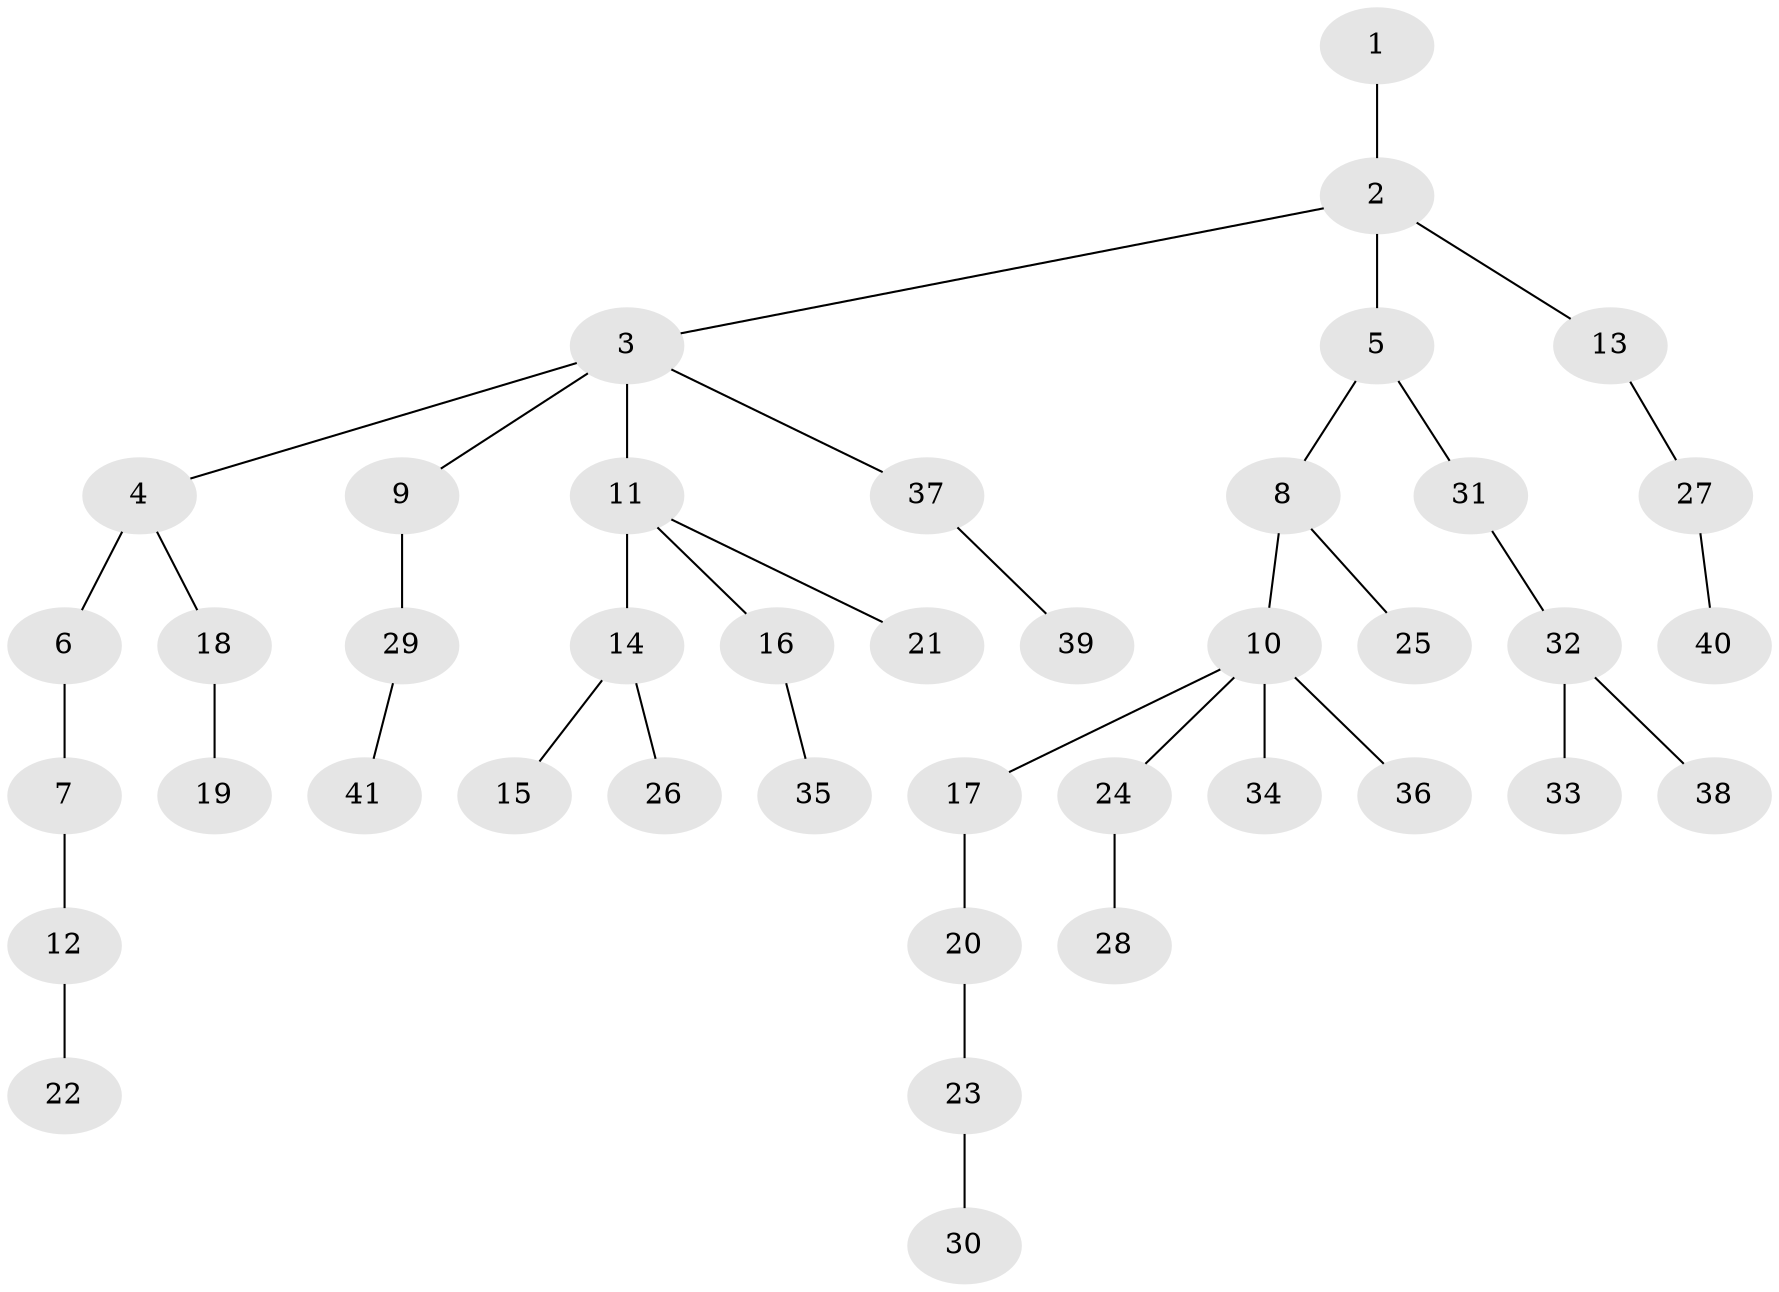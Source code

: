 // original degree distribution, {2: 0.17105263157894737, 6: 0.02631578947368421, 5: 0.039473684210526314, 1: 0.5394736842105263, 3: 0.19736842105263158, 7: 0.013157894736842105, 4: 0.013157894736842105}
// Generated by graph-tools (version 1.1) at 2025/36/03/09/25 02:36:32]
// undirected, 41 vertices, 40 edges
graph export_dot {
graph [start="1"]
  node [color=gray90,style=filled];
  1;
  2;
  3;
  4;
  5;
  6;
  7;
  8;
  9;
  10;
  11;
  12;
  13;
  14;
  15;
  16;
  17;
  18;
  19;
  20;
  21;
  22;
  23;
  24;
  25;
  26;
  27;
  28;
  29;
  30;
  31;
  32;
  33;
  34;
  35;
  36;
  37;
  38;
  39;
  40;
  41;
  1 -- 2 [weight=1.0];
  2 -- 3 [weight=1.0];
  2 -- 5 [weight=2.0];
  2 -- 13 [weight=1.0];
  3 -- 4 [weight=1.0];
  3 -- 9 [weight=1.0];
  3 -- 11 [weight=1.0];
  3 -- 37 [weight=1.0];
  4 -- 6 [weight=2.0];
  4 -- 18 [weight=1.0];
  5 -- 8 [weight=1.0];
  5 -- 31 [weight=1.0];
  6 -- 7 [weight=1.0];
  7 -- 12 [weight=1.0];
  8 -- 10 [weight=2.0];
  8 -- 25 [weight=1.0];
  9 -- 29 [weight=1.0];
  10 -- 17 [weight=1.0];
  10 -- 24 [weight=1.0];
  10 -- 34 [weight=1.0];
  10 -- 36 [weight=1.0];
  11 -- 14 [weight=3.0];
  11 -- 16 [weight=1.0];
  11 -- 21 [weight=1.0];
  12 -- 22 [weight=1.0];
  13 -- 27 [weight=1.0];
  14 -- 15 [weight=1.0];
  14 -- 26 [weight=1.0];
  16 -- 35 [weight=1.0];
  17 -- 20 [weight=1.0];
  18 -- 19 [weight=1.0];
  20 -- 23 [weight=1.0];
  23 -- 30 [weight=1.0];
  24 -- 28 [weight=2.0];
  27 -- 40 [weight=1.0];
  29 -- 41 [weight=1.0];
  31 -- 32 [weight=1.0];
  32 -- 33 [weight=1.0];
  32 -- 38 [weight=1.0];
  37 -- 39 [weight=1.0];
}
